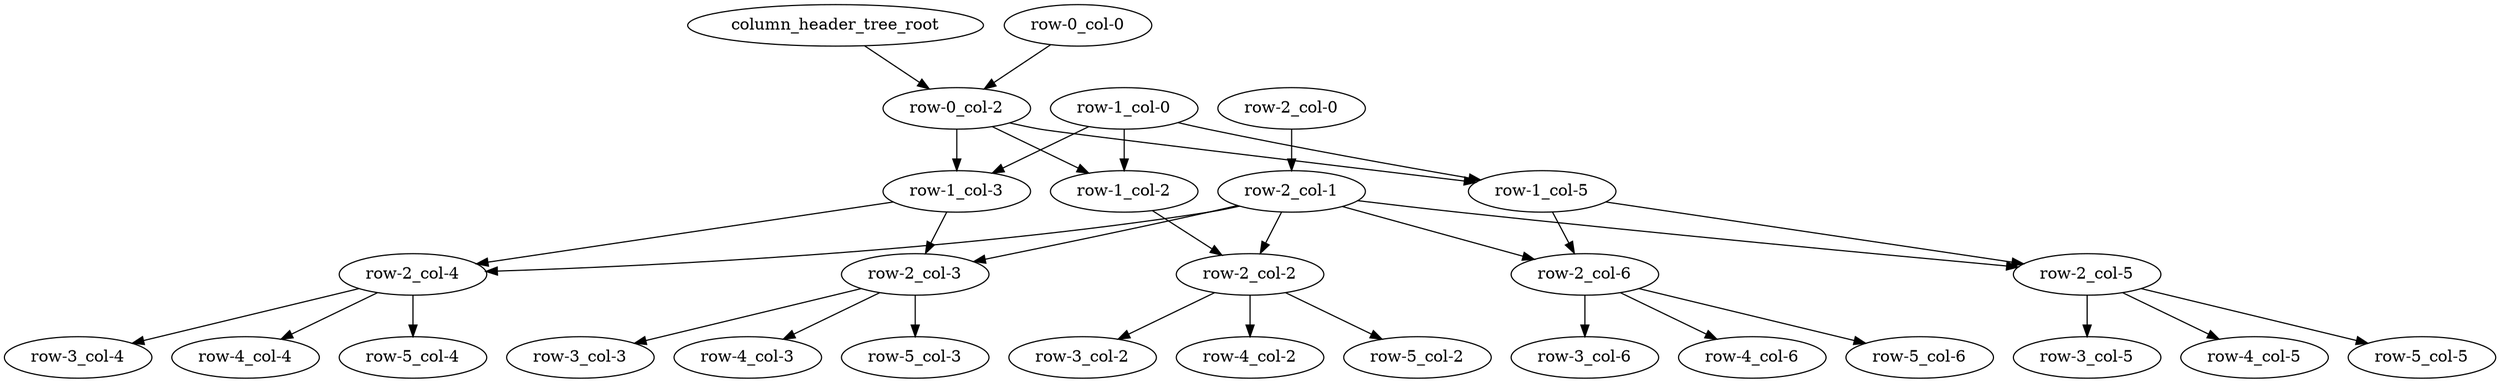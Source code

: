 strict digraph "" {
	column_header_tree_root	[colour=yellow,
		id=column_header_tree_root];
	"row-0_col-2"	[col_index=2,
		colour=yellow,
		colspan="(0, 4)",
		id="row-0_col-2",
		row_index=0,
		rowspan="(0, 0)",
		value=grades];
	column_header_tree_root -> "row-0_col-2";
	"row-1_col-2"	[col_index=2,
		colour=yellow,
		colspan="(0, 0)",
		id="row-1_col-2",
		row_index=1,
		rowspan="(0, 0)"];
	"row-0_col-2" -> "row-1_col-2";
	"row-1_col-3"	[col_index=3,
		colour=yellow,
		colspan="(0, 1)",
		id="row-1_col-3",
		row_index=1,
		rowspan="(0, 0)",
		value=2023];
	"row-0_col-2" -> "row-1_col-3";
	"row-1_col-5"	[col_index=5,
		colour=yellow,
		colspan="(0, 1)",
		id="row-1_col-5",
		row_index=1,
		rowspan="(0, 0)",
		value=2024];
	"row-0_col-2" -> "row-1_col-5";
	"row-0_col-0"	[col_index=0,
		colour=orange,
		colspan="(0, 1)",
		id="row-0_col-0",
		row_index=0,
		rowspan="(0, 0)",
		value=grades];
	"row-0_col-0" -> "row-0_col-2";
	"row-2_col-2"	[col_index=2,
		colour=yellow,
		colspan="(0, 0)",
		id="row-2_col-2",
		row_index=2,
		rowspan="(0, 0)",
		value=age];
	"row-3_col-2"	[col_index=2,
		colour=gray,
		colspan="(0, 0)",
		id="row-3_col-2",
		row_index=3,
		rowspan="(0, 0)",
		value=17];
	"row-2_col-2" -> "row-3_col-2";
	"row-4_col-2"	[col_index=2,
		colour=gray,
		colspan="(0, 0)",
		id="row-4_col-2",
		row_index=4,
		rowspan="(0, 0)",
		value=16];
	"row-2_col-2" -> "row-4_col-2";
	"row-5_col-2"	[col_index=2,
		colour=gray,
		colspan="(0, 0)",
		id="row-5_col-2",
		row_index=5,
		rowspan="(0, 0)",
		value=17];
	"row-2_col-2" -> "row-5_col-2";
	"row-2_col-3"	[col_index=3,
		colour=yellow,
		colspan="(0, 0)",
		id="row-2_col-3",
		row_index=2,
		rowspan="(0, 0)",
		value=math];
	"row-3_col-3"	[col_index=3,
		colour=gray,
		colspan="(0, 0)",
		id="row-3_col-3",
		row_index=3,
		rowspan="(0, 0)",
		value=A];
	"row-2_col-3" -> "row-3_col-3";
	"row-4_col-3"	[col_index=3,
		colour=gray,
		colspan="(0, 0)",
		id="row-4_col-3",
		row_index=4,
		rowspan="(0, 0)",
		value=B];
	"row-2_col-3" -> "row-4_col-3";
	"row-5_col-3"	[col_index=3,
		colour=gray,
		colspan="(0, 0)",
		id="row-5_col-3",
		row_index=5,
		rowspan="(0, 0)",
		value=D];
	"row-2_col-3" -> "row-5_col-3";
	"row-2_col-4"	[col_index=4,
		colour=yellow,
		colspan="(0, 0)",
		id="row-2_col-4",
		row_index=2,
		rowspan="(0, 0)",
		value=english];
	"row-3_col-4"	[col_index=4,
		colour=gray,
		colspan="(0, 0)",
		id="row-3_col-4",
		row_index=3,
		rowspan="(0, 0)",
		value=C];
	"row-2_col-4" -> "row-3_col-4";
	"row-4_col-4"	[col_index=4,
		colour=gray,
		colspan="(0, 0)",
		id="row-4_col-4",
		row_index=4,
		rowspan="(0, 0)",
		value=B];
	"row-2_col-4" -> "row-4_col-4";
	"row-5_col-4"	[col_index=4,
		colour=gray,
		colspan="(0, 0)",
		id="row-5_col-4",
		row_index=5,
		rowspan="(0, 0)",
		value=D];
	"row-2_col-4" -> "row-5_col-4";
	"row-2_col-5"	[col_index=5,
		colour=yellow,
		colspan="(0, 0)",
		id="row-2_col-5",
		row_index=2,
		rowspan="(0, 0)",
		value=math];
	"row-3_col-5"	[col_index=5,
		colour=gray,
		colspan="(0, 0)",
		id="row-3_col-5",
		row_index=3,
		rowspan="(0, 0)",
		value=A];
	"row-2_col-5" -> "row-3_col-5";
	"row-4_col-5"	[col_index=5,
		colour=gray,
		colspan="(0, 0)",
		id="row-4_col-5",
		row_index=4,
		rowspan="(0, 0)",
		value=C];
	"row-2_col-5" -> "row-4_col-5";
	"row-5_col-5"	[col_index=5,
		colour=gray,
		colspan="(0, 0)",
		id="row-5_col-5",
		row_index=5,
		rowspan="(0, 0)",
		value=D];
	"row-2_col-5" -> "row-5_col-5";
	"row-2_col-6"	[col_index=6,
		colour=yellow,
		colspan="(0, 0)",
		id="row-2_col-6",
		row_index=2,
		rowspan="(0, 0)",
		value=english];
	"row-3_col-6"	[col_index=6,
		colour=gray,
		colspan="(0, 0)",
		id="row-3_col-6",
		row_index=3,
		rowspan="(0, 0)",
		value=B];
	"row-2_col-6" -> "row-3_col-6";
	"row-4_col-6"	[col_index=6,
		colour=gray,
		colspan="(0, 0)",
		id="row-4_col-6",
		row_index=4,
		rowspan="(0, 0)",
		value=B];
	"row-2_col-6" -> "row-4_col-6";
	"row-5_col-6"	[col_index=6,
		colour=gray,
		colspan="(0, 0)",
		id="row-5_col-6",
		row_index=5,
		rowspan="(0, 0)",
		value=D];
	"row-2_col-6" -> "row-5_col-6";
	"row-1_col-2" -> "row-2_col-2";
	"row-1_col-3" -> "row-2_col-3";
	"row-1_col-3" -> "row-2_col-4";
	"row-1_col-5" -> "row-2_col-5";
	"row-1_col-5" -> "row-2_col-6";
	"row-1_col-0"	[col_index=0,
		colour=orange,
		colspan="(0, 1)",
		id="row-1_col-0",
		row_index=1,
		rowspan="(0, 0)"];
	"row-1_col-0" -> "row-1_col-2";
	"row-1_col-0" -> "row-1_col-3";
	"row-1_col-0" -> "row-1_col-5";
	"row-2_col-0"	[col_index=0,
		colour=orange,
		colspan="(0, 0)",
		id="row-2_col-0",
		row_index=2,
		rowspan="(0, 0)",
		value=class];
	"row-2_col-1"	[col_index=1,
		colour=orange,
		colspan="(0, 0)",
		id="row-2_col-1",
		row_index=2,
		rowspan="(0, 0)",
		value=name];
	"row-2_col-0" -> "row-2_col-1";
	"row-2_col-1" -> "row-2_col-2";
	"row-2_col-1" -> "row-2_col-3";
	"row-2_col-1" -> "row-2_col-4";
	"row-2_col-1" -> "row-2_col-5";
	"row-2_col-1" -> "row-2_col-6";
}
